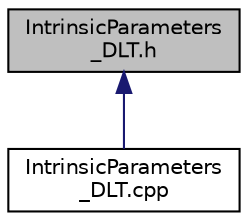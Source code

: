 digraph "IntrinsicParameters_DLT.h"
{
  edge [fontname="Helvetica",fontsize="10",labelfontname="Helvetica",labelfontsize="10"];
  node [fontname="Helvetica",fontsize="10",shape=record];
  Node1 [label="IntrinsicParameters\l_DLT.h",height=0.2,width=0.4,color="black", fillcolor="grey75", style="filled", fontcolor="black"];
  Node1 -> Node2 [dir="back",color="midnightblue",fontsize="10",style="solid",fontname="Helvetica"];
  Node2 [label="IntrinsicParameters\l_DLT.cpp",height=0.2,width=0.4,color="black", fillcolor="white", style="filled",URL="$IntrinsicParameters__DLT_8cpp.html"];
}
